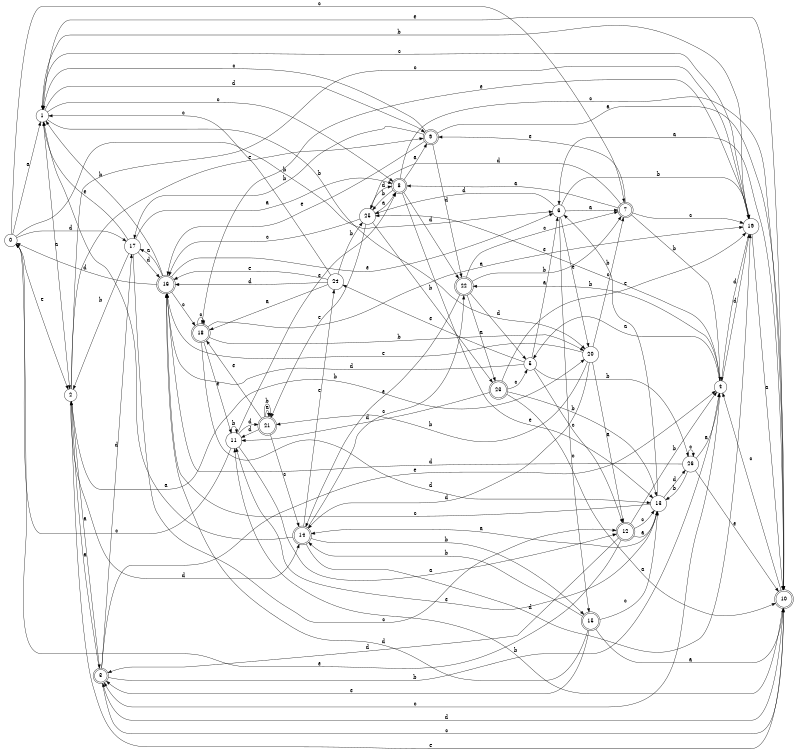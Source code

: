digraph n22_3 {
__start0 [label="" shape="none"];

rankdir=LR;
size="8,5";

s0 [style="filled", color="black", fillcolor="white" shape="circle", label="0"];
s1 [style="filled", color="black", fillcolor="white" shape="circle", label="1"];
s2 [style="filled", color="black", fillcolor="white" shape="circle", label="2"];
s3 [style="rounded,filled", color="black", fillcolor="white" shape="doublecircle", label="3"];
s4 [style="filled", color="black", fillcolor="white" shape="circle", label="4"];
s5 [style="filled", color="black", fillcolor="white" shape="circle", label="5"];
s6 [style="filled", color="black", fillcolor="white" shape="circle", label="6"];
s7 [style="rounded,filled", color="black", fillcolor="white" shape="doublecircle", label="7"];
s8 [style="rounded,filled", color="black", fillcolor="white" shape="doublecircle", label="8"];
s9 [style="rounded,filled", color="black", fillcolor="white" shape="doublecircle", label="9"];
s10 [style="rounded,filled", color="black", fillcolor="white" shape="doublecircle", label="10"];
s11 [style="filled", color="black", fillcolor="white" shape="circle", label="11"];
s12 [style="rounded,filled", color="black", fillcolor="white" shape="doublecircle", label="12"];
s13 [style="filled", color="black", fillcolor="white" shape="circle", label="13"];
s14 [style="rounded,filled", color="black", fillcolor="white" shape="doublecircle", label="14"];
s15 [style="rounded,filled", color="black", fillcolor="white" shape="doublecircle", label="15"];
s16 [style="rounded,filled", color="black", fillcolor="white" shape="doublecircle", label="16"];
s17 [style="filled", color="black", fillcolor="white" shape="circle", label="17"];
s18 [style="rounded,filled", color="black", fillcolor="white" shape="doublecircle", label="18"];
s19 [style="filled", color="black", fillcolor="white" shape="circle", label="19"];
s20 [style="filled", color="black", fillcolor="white" shape="circle", label="20"];
s21 [style="rounded,filled", color="black", fillcolor="white" shape="doublecircle", label="21"];
s22 [style="rounded,filled", color="black", fillcolor="white" shape="doublecircle", label="22"];
s23 [style="rounded,filled", color="black", fillcolor="white" shape="doublecircle", label="23"];
s24 [style="filled", color="black", fillcolor="white" shape="circle", label="24"];
s25 [style="filled", color="black", fillcolor="white" shape="circle", label="25"];
s26 [style="filled", color="black", fillcolor="white" shape="circle", label="26"];
s0 -> s1 [label="a"];
s0 -> s6 [label="b"];
s0 -> s7 [label="c"];
s0 -> s17 [label="d"];
s0 -> s2 [label="e"];
s1 -> s2 [label="a"];
s1 -> s20 [label="b"];
s1 -> s8 [label="c"];
s1 -> s9 [label="d"];
s1 -> s10 [label="e"];
s2 -> s3 [label="a"];
s2 -> s20 [label="b"];
s2 -> s19 [label="c"];
s2 -> s14 [label="d"];
s2 -> s9 [label="e"];
s3 -> s2 [label="a"];
s3 -> s4 [label="b"];
s3 -> s10 [label="c"];
s3 -> s17 [label="d"];
s3 -> s4 [label="e"];
s4 -> s5 [label="a"];
s4 -> s22 [label="b"];
s4 -> s3 [label="c"];
s4 -> s19 [label="d"];
s4 -> s25 [label="e"];
s5 -> s6 [label="a"];
s5 -> s26 [label="b"];
s5 -> s12 [label="c"];
s5 -> s16 [label="d"];
s5 -> s24 [label="e"];
s6 -> s7 [label="a"];
s6 -> s19 [label="b"];
s6 -> s15 [label="c"];
s6 -> s25 [label="d"];
s6 -> s20 [label="e"];
s7 -> s8 [label="a"];
s7 -> s4 [label="b"];
s7 -> s19 [label="c"];
s7 -> s25 [label="d"];
s7 -> s9 [label="e"];
s8 -> s9 [label="a"];
s8 -> s25 [label="b"];
s8 -> s10 [label="c"];
s8 -> s22 [label="d"];
s8 -> s13 [label="e"];
s9 -> s10 [label="a"];
s9 -> s17 [label="b"];
s9 -> s1 [label="c"];
s9 -> s22 [label="d"];
s9 -> s16 [label="e"];
s10 -> s6 [label="a"];
s10 -> s11 [label="b"];
s10 -> s4 [label="c"];
s10 -> s3 [label="d"];
s10 -> s2 [label="e"];
s11 -> s12 [label="a"];
s11 -> s11 [label="b"];
s11 -> s0 [label="c"];
s11 -> s21 [label="d"];
s11 -> s8 [label="e"];
s12 -> s13 [label="a"];
s12 -> s4 [label="b"];
s12 -> s13 [label="c"];
s12 -> s3 [label="d"];
s12 -> s0 [label="e"];
s13 -> s14 [label="a"];
s13 -> s6 [label="b"];
s13 -> s16 [label="c"];
s13 -> s26 [label="d"];
s13 -> s11 [label="e"];
s14 -> s1 [label="a"];
s14 -> s15 [label="b"];
s14 -> s22 [label="c"];
s14 -> s19 [label="d"];
s14 -> s24 [label="e"];
s15 -> s10 [label="a"];
s15 -> s14 [label="b"];
s15 -> s13 [label="c"];
s15 -> s16 [label="d"];
s15 -> s3 [label="e"];
s16 -> s17 [label="a"];
s16 -> s1 [label="b"];
s16 -> s18 [label="c"];
s16 -> s0 [label="d"];
s16 -> s6 [label="e"];
s17 -> s8 [label="a"];
s17 -> s2 [label="b"];
s17 -> s12 [label="c"];
s17 -> s16 [label="d"];
s17 -> s1 [label="e"];
s18 -> s19 [label="a"];
s18 -> s20 [label="b"];
s18 -> s18 [label="c"];
s18 -> s13 [label="d"];
s18 -> s11 [label="e"];
s19 -> s10 [label="a"];
s19 -> s1 [label="b"];
s19 -> s1 [label="c"];
s19 -> s4 [label="d"];
s19 -> s18 [label="e"];
s20 -> s12 [label="a"];
s20 -> s21 [label="b"];
s20 -> s7 [label="c"];
s20 -> s14 [label="d"];
s20 -> s16 [label="e"];
s21 -> s21 [label="a"];
s21 -> s21 [label="b"];
s21 -> s14 [label="c"];
s21 -> s11 [label="d"];
s21 -> s18 [label="e"];
s22 -> s23 [label="a"];
s22 -> s7 [label="b"];
s22 -> s7 [label="c"];
s22 -> s5 [label="d"];
s22 -> s14 [label="e"];
s23 -> s10 [label="a"];
s23 -> s13 [label="b"];
s23 -> s5 [label="c"];
s23 -> s11 [label="d"];
s23 -> s19 [label="e"];
s24 -> s18 [label="a"];
s24 -> s25 [label="b"];
s24 -> s1 [label="c"];
s24 -> s16 [label="d"];
s24 -> s16 [label="e"];
s25 -> s8 [label="a"];
s25 -> s23 [label="b"];
s25 -> s16 [label="c"];
s25 -> s8 [label="d"];
s25 -> s21 [label="e"];
s26 -> s4 [label="a"];
s26 -> s13 [label="b"];
s26 -> s26 [label="c"];
s26 -> s16 [label="d"];
s26 -> s10 [label="e"];

}